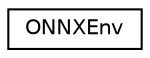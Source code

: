 digraph "Graphical Class Hierarchy"
{
  edge [fontname="Helvetica",fontsize="10",labelfontname="Helvetica",labelfontsize="10"];
  node [fontname="Helvetica",fontsize="10",shape=record];
  rankdir="LR";
  Node0 [label="ONNXEnv",height=0.2,width=0.4,color="black", fillcolor="white", style="filled",URL="$structONNXEnv.html"];
}
